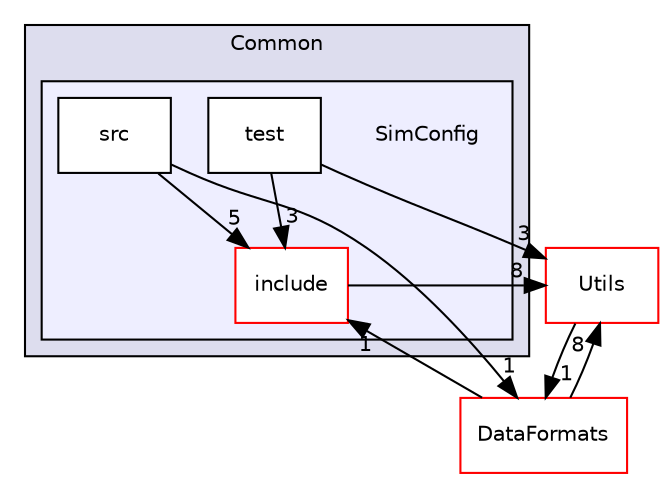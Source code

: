 digraph "/home/travis/build/AliceO2Group/AliceO2/Common/SimConfig" {
  bgcolor=transparent;
  compound=true
  node [ fontsize="10", fontname="Helvetica"];
  edge [ labelfontsize="10", labelfontname="Helvetica"];
  subgraph clusterdir_4ab6b4cc6a7edbff49100e9123df213f {
    graph [ bgcolor="#ddddee", pencolor="black", label="Common" fontname="Helvetica", fontsize="10", URL="dir_4ab6b4cc6a7edbff49100e9123df213f.html"]
  subgraph clusterdir_3a79d3ee4538628fc18e2135ea9cbf22 {
    graph [ bgcolor="#eeeeff", pencolor="black", label="" URL="dir_3a79d3ee4538628fc18e2135ea9cbf22.html"];
    dir_3a79d3ee4538628fc18e2135ea9cbf22 [shape=plaintext label="SimConfig"];
    dir_375bd88f63e271d5d73a9bd76f7c7d20 [shape=box label="include" color="red" fillcolor="white" style="filled" URL="dir_375bd88f63e271d5d73a9bd76f7c7d20.html"];
    dir_c2e3567c9a1d65d9266c9dfa2d40f095 [shape=box label="src" color="black" fillcolor="white" style="filled" URL="dir_c2e3567c9a1d65d9266c9dfa2d40f095.html"];
    dir_9b94e05bb71d8fb7265b0a118677c4f8 [shape=box label="test" color="black" fillcolor="white" style="filled" URL="dir_9b94e05bb71d8fb7265b0a118677c4f8.html"];
  }
  }
  dir_2171f7ec022c5423887b07c69b2f5b48 [shape=box label="DataFormats" color="red" URL="dir_2171f7ec022c5423887b07c69b2f5b48.html"];
  dir_dc4810549f8e2e369c60bffc9a91caa2 [shape=box label="Utils" color="red" URL="dir_dc4810549f8e2e369c60bffc9a91caa2.html"];
  dir_375bd88f63e271d5d73a9bd76f7c7d20->dir_dc4810549f8e2e369c60bffc9a91caa2 [headlabel="8", labeldistance=1.5 headhref="dir_000062_000074.html"];
  dir_c2e3567c9a1d65d9266c9dfa2d40f095->dir_375bd88f63e271d5d73a9bd76f7c7d20 [headlabel="5", labeldistance=1.5 headhref="dir_000068_000062.html"];
  dir_c2e3567c9a1d65d9266c9dfa2d40f095->dir_2171f7ec022c5423887b07c69b2f5b48 [headlabel="1", labeldistance=1.5 headhref="dir_000068_000079.html"];
  dir_9b94e05bb71d8fb7265b0a118677c4f8->dir_375bd88f63e271d5d73a9bd76f7c7d20 [headlabel="3", labeldistance=1.5 headhref="dir_000070_000062.html"];
  dir_9b94e05bb71d8fb7265b0a118677c4f8->dir_dc4810549f8e2e369c60bffc9a91caa2 [headlabel="3", labeldistance=1.5 headhref="dir_000070_000074.html"];
  dir_2171f7ec022c5423887b07c69b2f5b48->dir_375bd88f63e271d5d73a9bd76f7c7d20 [headlabel="1", labeldistance=1.5 headhref="dir_000079_000062.html"];
  dir_2171f7ec022c5423887b07c69b2f5b48->dir_dc4810549f8e2e369c60bffc9a91caa2 [headlabel="8", labeldistance=1.5 headhref="dir_000079_000074.html"];
  dir_dc4810549f8e2e369c60bffc9a91caa2->dir_2171f7ec022c5423887b07c69b2f5b48 [headlabel="1", labeldistance=1.5 headhref="dir_000074_000079.html"];
}

